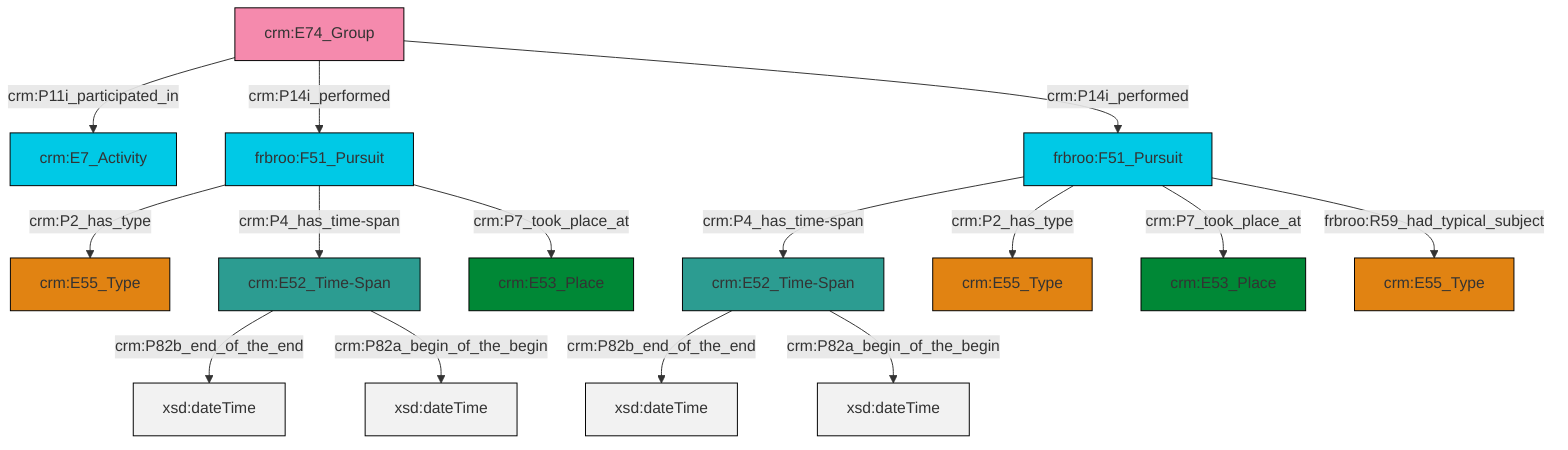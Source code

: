 graph TD
classDef Literal fill:#f2f2f2,stroke:#000000;
classDef CRM_Entity fill:#FFFFFF,stroke:#000000;
classDef Temporal_Entity fill:#00C9E6, stroke:#000000;
classDef Type fill:#E18312, stroke:#000000;
classDef Time-Span fill:#2C9C91, stroke:#000000;
classDef Appellation fill:#FFEB7F, stroke:#000000;
classDef Place fill:#008836, stroke:#000000;
classDef Persistent_Item fill:#B266B2, stroke:#000000;
classDef Conceptual_Object fill:#FFD700, stroke:#000000;
classDef Physical_Thing fill:#D2B48C, stroke:#000000;
classDef Actor fill:#f58aad, stroke:#000000;
classDef PC_Classes fill:#4ce600, stroke:#000000;
classDef Multi fill:#cccccc,stroke:#000000;

4["crm:E52_Time-Span"]:::Time-Span -->|crm:P82b_end_of_the_end| 5[xsd:dateTime]:::Literal
0["frbroo:F51_Pursuit"]:::Temporal_Entity -->|crm:P2_has_type| 8["crm:E55_Type"]:::Type
6["crm:E74_Group"]:::Actor -->|crm:P11i_participated_in| 9["crm:E7_Activity"]:::Temporal_Entity
6["crm:E74_Group"]:::Actor -->|crm:P14i_performed| 0["frbroo:F51_Pursuit"]:::Temporal_Entity
14["frbroo:F51_Pursuit"]:::Temporal_Entity -->|crm:P4_has_time-span| 4["crm:E52_Time-Span"]:::Time-Span
17["crm:E52_Time-Span"]:::Time-Span -->|crm:P82b_end_of_the_end| 18[xsd:dateTime]:::Literal
0["frbroo:F51_Pursuit"]:::Temporal_Entity -->|crm:P4_has_time-span| 17["crm:E52_Time-Span"]:::Time-Span
6["crm:E74_Group"]:::Actor -->|crm:P14i_performed| 14["frbroo:F51_Pursuit"]:::Temporal_Entity
17["crm:E52_Time-Span"]:::Time-Span -->|crm:P82a_begin_of_the_begin| 23[xsd:dateTime]:::Literal
14["frbroo:F51_Pursuit"]:::Temporal_Entity -->|crm:P2_has_type| 19["crm:E55_Type"]:::Type
14["frbroo:F51_Pursuit"]:::Temporal_Entity -->|crm:P7_took_place_at| 2["crm:E53_Place"]:::Place
0["frbroo:F51_Pursuit"]:::Temporal_Entity -->|crm:P7_took_place_at| 10["crm:E53_Place"]:::Place
14["frbroo:F51_Pursuit"]:::Temporal_Entity -->|frbroo:R59_had_typical_subject| 12["crm:E55_Type"]:::Type
4["crm:E52_Time-Span"]:::Time-Span -->|crm:P82a_begin_of_the_begin| 27[xsd:dateTime]:::Literal